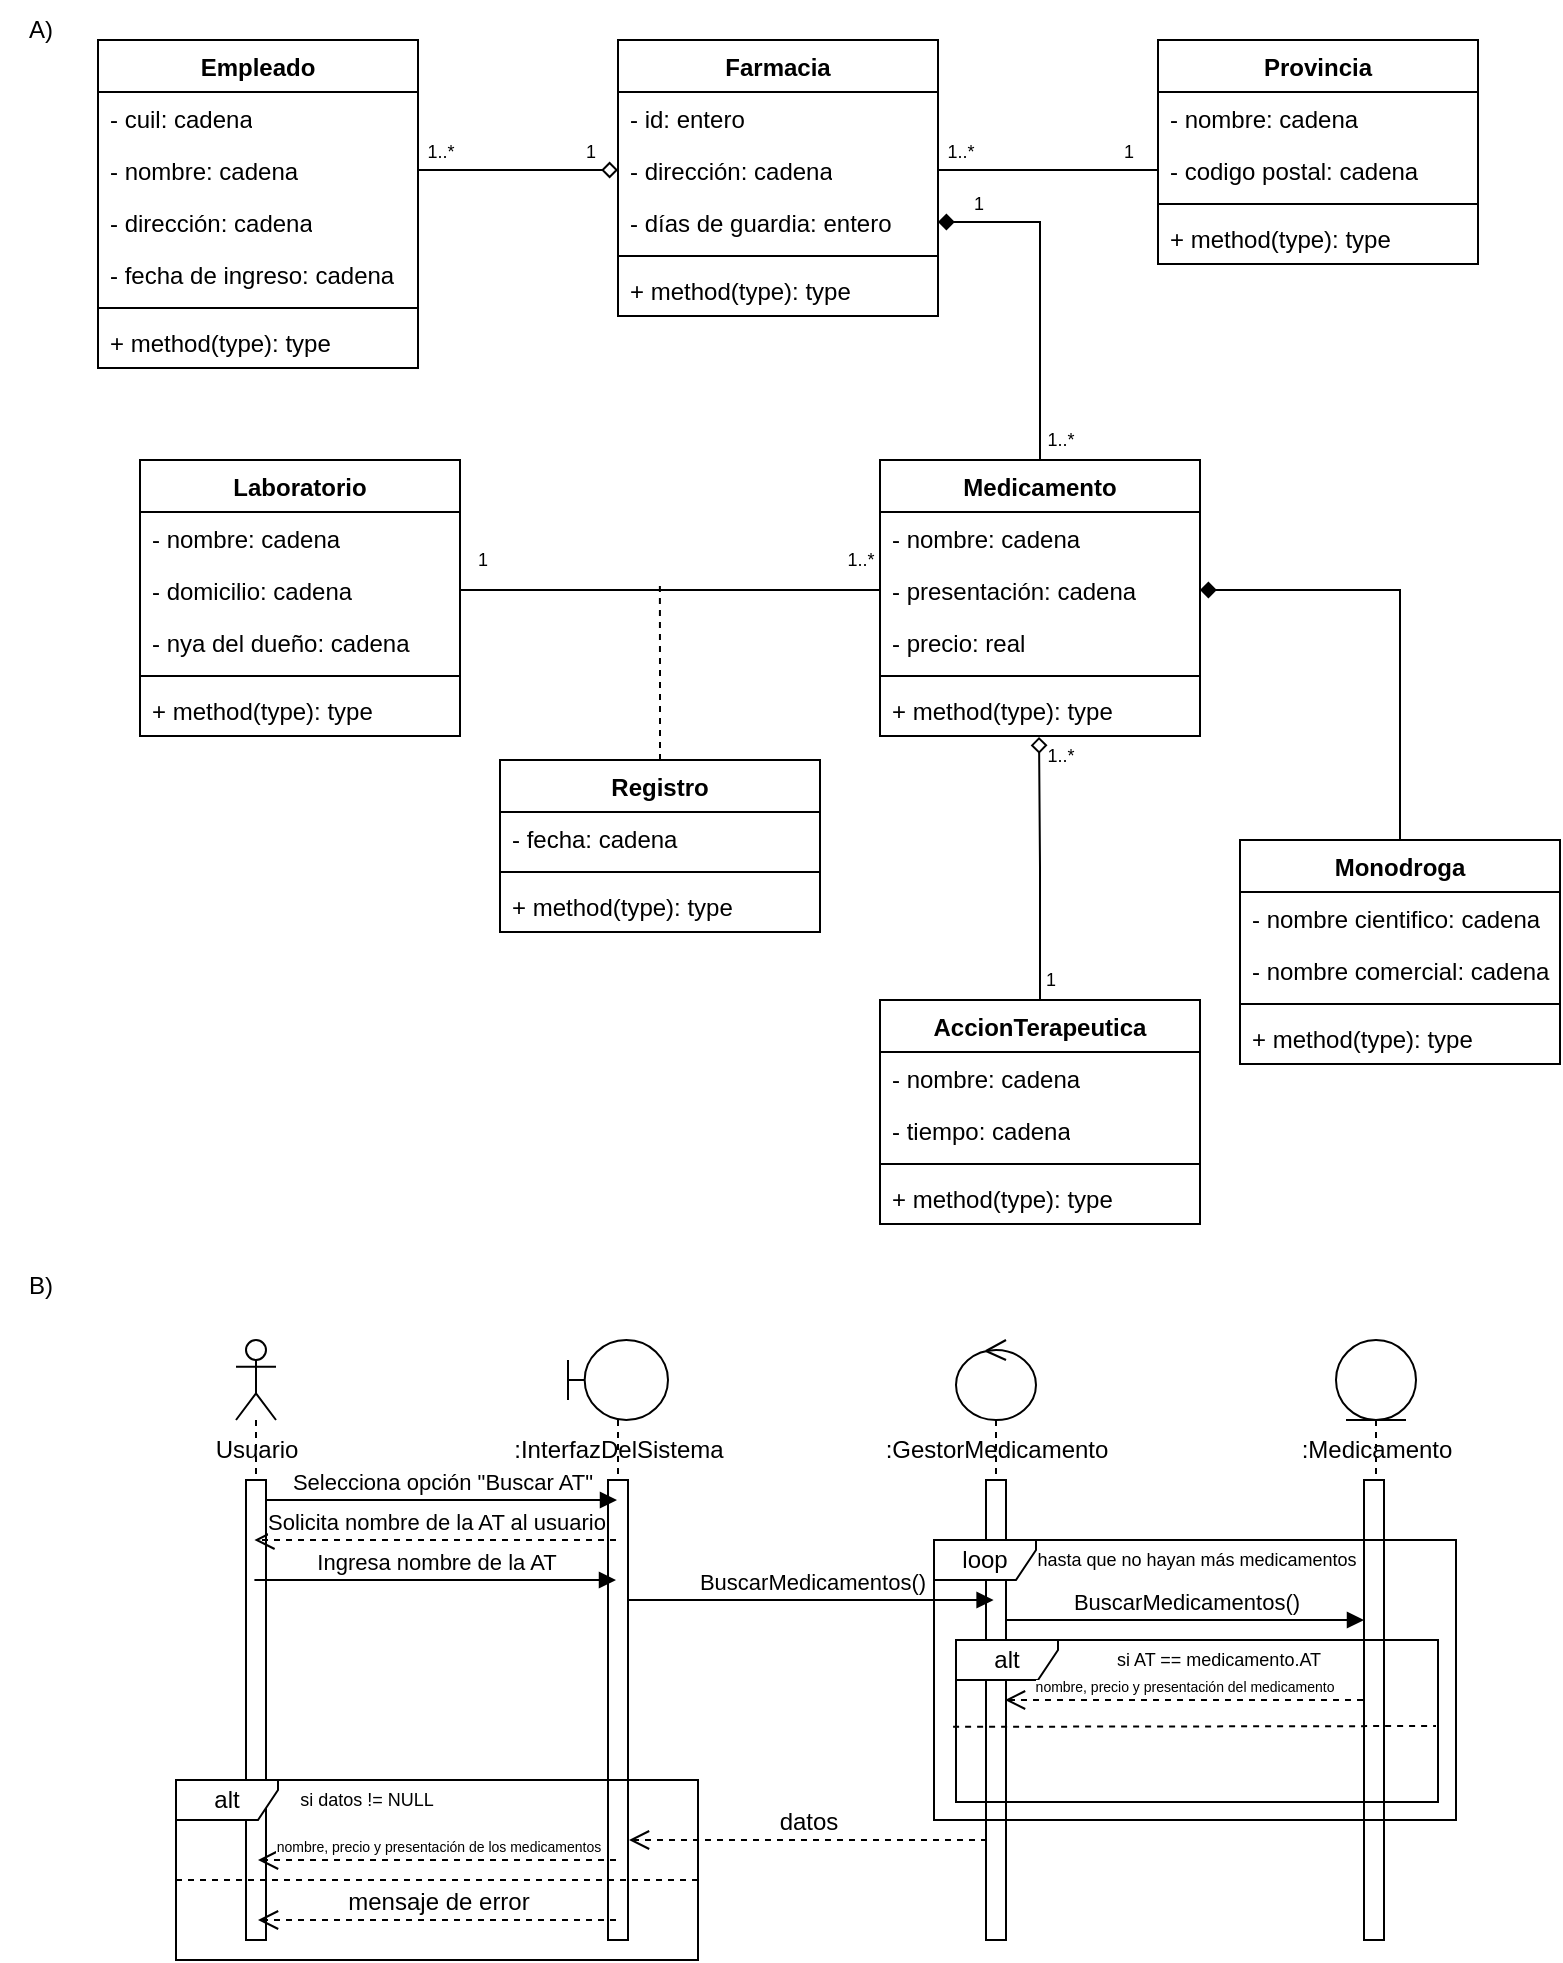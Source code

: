<mxfile version="24.1.0" type="device">
  <diagram name="Página-1" id="rehpybgI74Dkc2j7NGAb">
    <mxGraphModel dx="594" dy="645" grid="1" gridSize="10" guides="1" tooltips="1" connect="1" arrows="1" fold="1" page="1" pageScale="1" pageWidth="827" pageHeight="1169" math="0" shadow="0">
      <root>
        <mxCell id="0" />
        <mxCell id="1" parent="0" />
        <mxCell id="HGqqvJbhv1KcNYSH-CVA-1" value="Provincia" style="swimlane;fontStyle=1;align=center;verticalAlign=top;childLayout=stackLayout;horizontal=1;startSize=26;horizontalStack=0;resizeParent=1;resizeParentMax=0;resizeLast=0;collapsible=1;marginBottom=0;whiteSpace=wrap;html=1;" parent="1" vertex="1">
          <mxGeometry x="579" y="30" width="160" height="112" as="geometry" />
        </mxCell>
        <mxCell id="HGqqvJbhv1KcNYSH-CVA-2" value="- nombre: cadena" style="text;strokeColor=none;fillColor=none;align=left;verticalAlign=top;spacingLeft=4;spacingRight=4;overflow=hidden;rotatable=0;points=[[0,0.5],[1,0.5]];portConstraint=eastwest;whiteSpace=wrap;html=1;" parent="HGqqvJbhv1KcNYSH-CVA-1" vertex="1">
          <mxGeometry y="26" width="160" height="26" as="geometry" />
        </mxCell>
        <mxCell id="HGqqvJbhv1KcNYSH-CVA-5" value="- codigo postal: cadena" style="text;strokeColor=none;fillColor=none;align=left;verticalAlign=top;spacingLeft=4;spacingRight=4;overflow=hidden;rotatable=0;points=[[0,0.5],[1,0.5]];portConstraint=eastwest;whiteSpace=wrap;html=1;" parent="HGqqvJbhv1KcNYSH-CVA-1" vertex="1">
          <mxGeometry y="52" width="160" height="26" as="geometry" />
        </mxCell>
        <mxCell id="HGqqvJbhv1KcNYSH-CVA-3" value="" style="line;strokeWidth=1;fillColor=none;align=left;verticalAlign=middle;spacingTop=-1;spacingLeft=3;spacingRight=3;rotatable=0;labelPosition=right;points=[];portConstraint=eastwest;strokeColor=inherit;" parent="HGqqvJbhv1KcNYSH-CVA-1" vertex="1">
          <mxGeometry y="78" width="160" height="8" as="geometry" />
        </mxCell>
        <mxCell id="HGqqvJbhv1KcNYSH-CVA-4" value="+ method(type): type" style="text;strokeColor=none;fillColor=none;align=left;verticalAlign=top;spacingLeft=4;spacingRight=4;overflow=hidden;rotatable=0;points=[[0,0.5],[1,0.5]];portConstraint=eastwest;whiteSpace=wrap;html=1;" parent="HGqqvJbhv1KcNYSH-CVA-1" vertex="1">
          <mxGeometry y="86" width="160" height="26" as="geometry" />
        </mxCell>
        <mxCell id="HGqqvJbhv1KcNYSH-CVA-6" value="Farmacia" style="swimlane;fontStyle=1;align=center;verticalAlign=top;childLayout=stackLayout;horizontal=1;startSize=26;horizontalStack=0;resizeParent=1;resizeParentMax=0;resizeLast=0;collapsible=1;marginBottom=0;whiteSpace=wrap;html=1;" parent="1" vertex="1">
          <mxGeometry x="309" y="30" width="160" height="138" as="geometry">
            <mxRectangle y="68" width="90" height="30" as="alternateBounds" />
          </mxGeometry>
        </mxCell>
        <mxCell id="HGqqvJbhv1KcNYSH-CVA-7" value="- id: entero" style="text;strokeColor=none;fillColor=none;align=left;verticalAlign=top;spacingLeft=4;spacingRight=4;overflow=hidden;rotatable=0;points=[[0,0.5],[1,0.5]];portConstraint=eastwest;whiteSpace=wrap;html=1;" parent="HGqqvJbhv1KcNYSH-CVA-6" vertex="1">
          <mxGeometry y="26" width="160" height="26" as="geometry" />
        </mxCell>
        <mxCell id="HGqqvJbhv1KcNYSH-CVA-12" value="- dirección: cadena" style="text;strokeColor=none;fillColor=none;align=left;verticalAlign=top;spacingLeft=4;spacingRight=4;overflow=hidden;rotatable=0;points=[[0,0.5],[1,0.5]];portConstraint=eastwest;whiteSpace=wrap;html=1;" parent="HGqqvJbhv1KcNYSH-CVA-6" vertex="1">
          <mxGeometry y="52" width="160" height="26" as="geometry" />
        </mxCell>
        <mxCell id="HGqqvJbhv1KcNYSH-CVA-8" value="- días de guardia: entero" style="text;strokeColor=none;fillColor=none;align=left;verticalAlign=top;spacingLeft=4;spacingRight=4;overflow=hidden;rotatable=0;points=[[0,0.5],[1,0.5]];portConstraint=eastwest;whiteSpace=wrap;html=1;" parent="HGqqvJbhv1KcNYSH-CVA-6" vertex="1">
          <mxGeometry y="78" width="160" height="26" as="geometry" />
        </mxCell>
        <mxCell id="HGqqvJbhv1KcNYSH-CVA-9" value="" style="line;strokeWidth=1;fillColor=none;align=left;verticalAlign=middle;spacingTop=-1;spacingLeft=3;spacingRight=3;rotatable=0;labelPosition=right;points=[];portConstraint=eastwest;strokeColor=inherit;" parent="HGqqvJbhv1KcNYSH-CVA-6" vertex="1">
          <mxGeometry y="104" width="160" height="8" as="geometry" />
        </mxCell>
        <mxCell id="HGqqvJbhv1KcNYSH-CVA-10" value="+ method(type): type" style="text;strokeColor=none;fillColor=none;align=left;verticalAlign=top;spacingLeft=4;spacingRight=4;overflow=hidden;rotatable=0;points=[[0,0.5],[1,0.5]];portConstraint=eastwest;whiteSpace=wrap;html=1;" parent="HGqqvJbhv1KcNYSH-CVA-6" vertex="1">
          <mxGeometry y="112" width="160" height="26" as="geometry" />
        </mxCell>
        <mxCell id="HGqqvJbhv1KcNYSH-CVA-13" value="Empleado" style="swimlane;fontStyle=1;align=center;verticalAlign=top;childLayout=stackLayout;horizontal=1;startSize=26;horizontalStack=0;resizeParent=1;resizeParentMax=0;resizeLast=0;collapsible=1;marginBottom=0;whiteSpace=wrap;html=1;" parent="1" vertex="1">
          <mxGeometry x="49" y="30" width="160" height="164" as="geometry" />
        </mxCell>
        <mxCell id="HGqqvJbhv1KcNYSH-CVA-14" value="- cuil: cadena" style="text;strokeColor=none;fillColor=none;align=left;verticalAlign=top;spacingLeft=4;spacingRight=4;overflow=hidden;rotatable=0;points=[[0,0.5],[1,0.5]];portConstraint=eastwest;whiteSpace=wrap;html=1;" parent="HGqqvJbhv1KcNYSH-CVA-13" vertex="1">
          <mxGeometry y="26" width="160" height="26" as="geometry" />
        </mxCell>
        <mxCell id="HGqqvJbhv1KcNYSH-CVA-19" value="- nombre: cadena" style="text;strokeColor=none;fillColor=none;align=left;verticalAlign=top;spacingLeft=4;spacingRight=4;overflow=hidden;rotatable=0;points=[[0,0.5],[1,0.5]];portConstraint=eastwest;whiteSpace=wrap;html=1;" parent="HGqqvJbhv1KcNYSH-CVA-13" vertex="1">
          <mxGeometry y="52" width="160" height="26" as="geometry" />
        </mxCell>
        <mxCell id="HGqqvJbhv1KcNYSH-CVA-15" value="- dirección: cadena" style="text;strokeColor=none;fillColor=none;align=left;verticalAlign=top;spacingLeft=4;spacingRight=4;overflow=hidden;rotatable=0;points=[[0,0.5],[1,0.5]];portConstraint=eastwest;whiteSpace=wrap;html=1;" parent="HGqqvJbhv1KcNYSH-CVA-13" vertex="1">
          <mxGeometry y="78" width="160" height="26" as="geometry" />
        </mxCell>
        <mxCell id="HGqqvJbhv1KcNYSH-CVA-16" value="- fecha de ingreso: cadena" style="text;strokeColor=none;fillColor=none;align=left;verticalAlign=top;spacingLeft=4;spacingRight=4;overflow=hidden;rotatable=0;points=[[0,0.5],[1,0.5]];portConstraint=eastwest;whiteSpace=wrap;html=1;" parent="HGqqvJbhv1KcNYSH-CVA-13" vertex="1">
          <mxGeometry y="104" width="160" height="26" as="geometry" />
        </mxCell>
        <mxCell id="HGqqvJbhv1KcNYSH-CVA-17" value="" style="line;strokeWidth=1;fillColor=none;align=left;verticalAlign=middle;spacingTop=-1;spacingLeft=3;spacingRight=3;rotatable=0;labelPosition=right;points=[];portConstraint=eastwest;strokeColor=inherit;" parent="HGqqvJbhv1KcNYSH-CVA-13" vertex="1">
          <mxGeometry y="130" width="160" height="8" as="geometry" />
        </mxCell>
        <mxCell id="HGqqvJbhv1KcNYSH-CVA-18" value="+ method(type): type" style="text;strokeColor=none;fillColor=none;align=left;verticalAlign=top;spacingLeft=4;spacingRight=4;overflow=hidden;rotatable=0;points=[[0,0.5],[1,0.5]];portConstraint=eastwest;whiteSpace=wrap;html=1;" parent="HGqqvJbhv1KcNYSH-CVA-13" vertex="1">
          <mxGeometry y="138" width="160" height="26" as="geometry" />
        </mxCell>
        <mxCell id="HGqqvJbhv1KcNYSH-CVA-49" style="edgeStyle=orthogonalEdgeStyle;rounded=0;orthogonalLoop=1;jettySize=auto;html=1;exitX=0.5;exitY=0;exitDx=0;exitDy=0;entryX=1;entryY=0.5;entryDx=0;entryDy=0;endArrow=diamond;endFill=1;" parent="1" source="HGqqvJbhv1KcNYSH-CVA-20" target="HGqqvJbhv1KcNYSH-CVA-8" edge="1">
          <mxGeometry relative="1" as="geometry" />
        </mxCell>
        <mxCell id="HGqqvJbhv1KcNYSH-CVA-20" value="Medicamento" style="swimlane;fontStyle=1;align=center;verticalAlign=top;childLayout=stackLayout;horizontal=1;startSize=26;horizontalStack=0;resizeParent=1;resizeParentMax=0;resizeLast=0;collapsible=1;marginBottom=0;whiteSpace=wrap;html=1;" parent="1" vertex="1">
          <mxGeometry x="440" y="240" width="160" height="138" as="geometry">
            <mxRectangle x="330" y="370" width="110" height="30" as="alternateBounds" />
          </mxGeometry>
        </mxCell>
        <mxCell id="HGqqvJbhv1KcNYSH-CVA-21" value="- nombre: cadena" style="text;strokeColor=none;fillColor=none;align=left;verticalAlign=top;spacingLeft=4;spacingRight=4;overflow=hidden;rotatable=0;points=[[0,0.5],[1,0.5]];portConstraint=eastwest;whiteSpace=wrap;html=1;" parent="HGqqvJbhv1KcNYSH-CVA-20" vertex="1">
          <mxGeometry y="26" width="160" height="26" as="geometry" />
        </mxCell>
        <mxCell id="HGqqvJbhv1KcNYSH-CVA-22" value="- presentación: cadena" style="text;strokeColor=none;fillColor=none;align=left;verticalAlign=top;spacingLeft=4;spacingRight=4;overflow=hidden;rotatable=0;points=[[0,0.5],[1,0.5]];portConstraint=eastwest;whiteSpace=wrap;html=1;" parent="HGqqvJbhv1KcNYSH-CVA-20" vertex="1">
          <mxGeometry y="52" width="160" height="26" as="geometry" />
        </mxCell>
        <mxCell id="HGqqvJbhv1KcNYSH-CVA-23" value="- precio: real" style="text;strokeColor=none;fillColor=none;align=left;verticalAlign=top;spacingLeft=4;spacingRight=4;overflow=hidden;rotatable=0;points=[[0,0.5],[1,0.5]];portConstraint=eastwest;whiteSpace=wrap;html=1;" parent="HGqqvJbhv1KcNYSH-CVA-20" vertex="1">
          <mxGeometry y="78" width="160" height="26" as="geometry" />
        </mxCell>
        <mxCell id="HGqqvJbhv1KcNYSH-CVA-24" value="" style="line;strokeWidth=1;fillColor=none;align=left;verticalAlign=middle;spacingTop=-1;spacingLeft=3;spacingRight=3;rotatable=0;labelPosition=right;points=[];portConstraint=eastwest;strokeColor=inherit;" parent="HGqqvJbhv1KcNYSH-CVA-20" vertex="1">
          <mxGeometry y="104" width="160" height="8" as="geometry" />
        </mxCell>
        <mxCell id="HGqqvJbhv1KcNYSH-CVA-25" value="+ method(type): type" style="text;strokeColor=none;fillColor=none;align=left;verticalAlign=top;spacingLeft=4;spacingRight=4;overflow=hidden;rotatable=0;points=[[0,0.5],[1,0.5]];portConstraint=eastwest;whiteSpace=wrap;html=1;" parent="HGqqvJbhv1KcNYSH-CVA-20" vertex="1">
          <mxGeometry y="112" width="160" height="26" as="geometry" />
        </mxCell>
        <mxCell id="HGqqvJbhv1KcNYSH-CVA-50" style="edgeStyle=orthogonalEdgeStyle;rounded=0;orthogonalLoop=1;jettySize=auto;html=1;exitX=0.5;exitY=0;exitDx=0;exitDy=0;entryX=1;entryY=0.5;entryDx=0;entryDy=0;endArrow=diamond;endFill=1;" parent="1" source="HGqqvJbhv1KcNYSH-CVA-26" target="HGqqvJbhv1KcNYSH-CVA-22" edge="1">
          <mxGeometry relative="1" as="geometry" />
        </mxCell>
        <mxCell id="HGqqvJbhv1KcNYSH-CVA-26" value="Monodroga" style="swimlane;fontStyle=1;align=center;verticalAlign=top;childLayout=stackLayout;horizontal=1;startSize=26;horizontalStack=0;resizeParent=1;resizeParentMax=0;resizeLast=0;collapsible=1;marginBottom=0;whiteSpace=wrap;html=1;" parent="1" vertex="1">
          <mxGeometry x="620" y="430" width="160" height="112" as="geometry">
            <mxRectangle x="510" y="570" width="100" height="30" as="alternateBounds" />
          </mxGeometry>
        </mxCell>
        <mxCell id="HGqqvJbhv1KcNYSH-CVA-27" value="- nombre cientifico: cadena" style="text;strokeColor=none;fillColor=none;align=left;verticalAlign=top;spacingLeft=4;spacingRight=4;overflow=hidden;rotatable=0;points=[[0,0.5],[1,0.5]];portConstraint=eastwest;whiteSpace=wrap;html=1;" parent="HGqqvJbhv1KcNYSH-CVA-26" vertex="1">
          <mxGeometry y="26" width="160" height="26" as="geometry" />
        </mxCell>
        <mxCell id="HGqqvJbhv1KcNYSH-CVA-28" value="- nombre comercial: cadena" style="text;strokeColor=none;fillColor=none;align=left;verticalAlign=top;spacingLeft=4;spacingRight=4;overflow=hidden;rotatable=0;points=[[0,0.5],[1,0.5]];portConstraint=eastwest;whiteSpace=wrap;html=1;" parent="HGqqvJbhv1KcNYSH-CVA-26" vertex="1">
          <mxGeometry y="52" width="160" height="26" as="geometry" />
        </mxCell>
        <mxCell id="HGqqvJbhv1KcNYSH-CVA-29" value="" style="line;strokeWidth=1;fillColor=none;align=left;verticalAlign=middle;spacingTop=-1;spacingLeft=3;spacingRight=3;rotatable=0;labelPosition=right;points=[];portConstraint=eastwest;strokeColor=inherit;" parent="HGqqvJbhv1KcNYSH-CVA-26" vertex="1">
          <mxGeometry y="78" width="160" height="8" as="geometry" />
        </mxCell>
        <mxCell id="HGqqvJbhv1KcNYSH-CVA-30" value="+ method(type): type" style="text;strokeColor=none;fillColor=none;align=left;verticalAlign=top;spacingLeft=4;spacingRight=4;overflow=hidden;rotatable=0;points=[[0,0.5],[1,0.5]];portConstraint=eastwest;whiteSpace=wrap;html=1;" parent="HGqqvJbhv1KcNYSH-CVA-26" vertex="1">
          <mxGeometry y="86" width="160" height="26" as="geometry" />
        </mxCell>
        <mxCell id="HGqqvJbhv1KcNYSH-CVA-31" value="Laboratorio" style="swimlane;fontStyle=1;align=center;verticalAlign=top;childLayout=stackLayout;horizontal=1;startSize=26;horizontalStack=0;resizeParent=1;resizeParentMax=0;resizeLast=0;collapsible=1;marginBottom=0;whiteSpace=wrap;html=1;" parent="1" vertex="1">
          <mxGeometry x="70" y="240" width="160" height="138" as="geometry">
            <mxRectangle x="120" y="330" width="100" height="30" as="alternateBounds" />
          </mxGeometry>
        </mxCell>
        <mxCell id="HGqqvJbhv1KcNYSH-CVA-32" value="- nombre: cadena" style="text;strokeColor=none;fillColor=none;align=left;verticalAlign=top;spacingLeft=4;spacingRight=4;overflow=hidden;rotatable=0;points=[[0,0.5],[1,0.5]];portConstraint=eastwest;whiteSpace=wrap;html=1;" parent="HGqqvJbhv1KcNYSH-CVA-31" vertex="1">
          <mxGeometry y="26" width="160" height="26" as="geometry" />
        </mxCell>
        <mxCell id="HGqqvJbhv1KcNYSH-CVA-33" value="- domicilio: cadena" style="text;strokeColor=none;fillColor=none;align=left;verticalAlign=top;spacingLeft=4;spacingRight=4;overflow=hidden;rotatable=0;points=[[0,0.5],[1,0.5]];portConstraint=eastwest;whiteSpace=wrap;html=1;" parent="HGqqvJbhv1KcNYSH-CVA-31" vertex="1">
          <mxGeometry y="52" width="160" height="26" as="geometry" />
        </mxCell>
        <mxCell id="HGqqvJbhv1KcNYSH-CVA-34" value="- nya del dueño: cadena" style="text;strokeColor=none;fillColor=none;align=left;verticalAlign=top;spacingLeft=4;spacingRight=4;overflow=hidden;rotatable=0;points=[[0,0.5],[1,0.5]];portConstraint=eastwest;whiteSpace=wrap;html=1;" parent="HGqqvJbhv1KcNYSH-CVA-31" vertex="1">
          <mxGeometry y="78" width="160" height="26" as="geometry" />
        </mxCell>
        <mxCell id="HGqqvJbhv1KcNYSH-CVA-35" value="" style="line;strokeWidth=1;fillColor=none;align=left;verticalAlign=middle;spacingTop=-1;spacingLeft=3;spacingRight=3;rotatable=0;labelPosition=right;points=[];portConstraint=eastwest;strokeColor=inherit;" parent="HGqqvJbhv1KcNYSH-CVA-31" vertex="1">
          <mxGeometry y="104" width="160" height="8" as="geometry" />
        </mxCell>
        <mxCell id="HGqqvJbhv1KcNYSH-CVA-36" value="+ method(type): type" style="text;strokeColor=none;fillColor=none;align=left;verticalAlign=top;spacingLeft=4;spacingRight=4;overflow=hidden;rotatable=0;points=[[0,0.5],[1,0.5]];portConstraint=eastwest;whiteSpace=wrap;html=1;" parent="HGqqvJbhv1KcNYSH-CVA-31" vertex="1">
          <mxGeometry y="112" width="160" height="26" as="geometry" />
        </mxCell>
        <mxCell id="HGqqvJbhv1KcNYSH-CVA-37" value="AccionTerapeutica" style="swimlane;fontStyle=1;align=center;verticalAlign=top;childLayout=stackLayout;horizontal=1;startSize=26;horizontalStack=0;resizeParent=1;resizeParentMax=0;resizeLast=0;collapsible=1;marginBottom=0;whiteSpace=wrap;html=1;" parent="1" vertex="1">
          <mxGeometry x="440" y="510" width="160" height="112" as="geometry">
            <mxRectangle x="130" y="540" width="140" height="30" as="alternateBounds" />
          </mxGeometry>
        </mxCell>
        <mxCell id="HGqqvJbhv1KcNYSH-CVA-38" value="- nombre: cadena" style="text;strokeColor=none;fillColor=none;align=left;verticalAlign=top;spacingLeft=4;spacingRight=4;overflow=hidden;rotatable=0;points=[[0,0.5],[1,0.5]];portConstraint=eastwest;whiteSpace=wrap;html=1;" parent="HGqqvJbhv1KcNYSH-CVA-37" vertex="1">
          <mxGeometry y="26" width="160" height="26" as="geometry" />
        </mxCell>
        <mxCell id="HGqqvJbhv1KcNYSH-CVA-39" value="- tiempo: cadena" style="text;strokeColor=none;fillColor=none;align=left;verticalAlign=top;spacingLeft=4;spacingRight=4;overflow=hidden;rotatable=0;points=[[0,0.5],[1,0.5]];portConstraint=eastwest;whiteSpace=wrap;html=1;" parent="HGqqvJbhv1KcNYSH-CVA-37" vertex="1">
          <mxGeometry y="52" width="160" height="26" as="geometry" />
        </mxCell>
        <mxCell id="HGqqvJbhv1KcNYSH-CVA-40" value="" style="line;strokeWidth=1;fillColor=none;align=left;verticalAlign=middle;spacingTop=-1;spacingLeft=3;spacingRight=3;rotatable=0;labelPosition=right;points=[];portConstraint=eastwest;strokeColor=inherit;" parent="HGqqvJbhv1KcNYSH-CVA-37" vertex="1">
          <mxGeometry y="78" width="160" height="8" as="geometry" />
        </mxCell>
        <mxCell id="HGqqvJbhv1KcNYSH-CVA-41" value="+ method(type): type" style="text;strokeColor=none;fillColor=none;align=left;verticalAlign=top;spacingLeft=4;spacingRight=4;overflow=hidden;rotatable=0;points=[[0,0.5],[1,0.5]];portConstraint=eastwest;whiteSpace=wrap;html=1;" parent="HGqqvJbhv1KcNYSH-CVA-37" vertex="1">
          <mxGeometry y="86" width="160" height="26" as="geometry" />
        </mxCell>
        <mxCell id="HGqqvJbhv1KcNYSH-CVA-42" value="Registro" style="swimlane;fontStyle=1;align=center;verticalAlign=top;childLayout=stackLayout;horizontal=1;startSize=26;horizontalStack=0;resizeParent=1;resizeParentMax=0;resizeLast=0;collapsible=1;marginBottom=0;whiteSpace=wrap;html=1;" parent="1" vertex="1">
          <mxGeometry x="250" y="390" width="160" height="86" as="geometry">
            <mxRectangle x="480" y="740" width="90" height="30" as="alternateBounds" />
          </mxGeometry>
        </mxCell>
        <mxCell id="HGqqvJbhv1KcNYSH-CVA-43" value="- fecha: cadena" style="text;strokeColor=none;fillColor=none;align=left;verticalAlign=top;spacingLeft=4;spacingRight=4;overflow=hidden;rotatable=0;points=[[0,0.5],[1,0.5]];portConstraint=eastwest;whiteSpace=wrap;html=1;" parent="HGqqvJbhv1KcNYSH-CVA-42" vertex="1">
          <mxGeometry y="26" width="160" height="26" as="geometry" />
        </mxCell>
        <mxCell id="HGqqvJbhv1KcNYSH-CVA-45" value="" style="line;strokeWidth=1;fillColor=none;align=left;verticalAlign=middle;spacingTop=-1;spacingLeft=3;spacingRight=3;rotatable=0;labelPosition=right;points=[];portConstraint=eastwest;strokeColor=inherit;" parent="HGqqvJbhv1KcNYSH-CVA-42" vertex="1">
          <mxGeometry y="52" width="160" height="8" as="geometry" />
        </mxCell>
        <mxCell id="HGqqvJbhv1KcNYSH-CVA-46" value="+ method(type): type" style="text;strokeColor=none;fillColor=none;align=left;verticalAlign=top;spacingLeft=4;spacingRight=4;overflow=hidden;rotatable=0;points=[[0,0.5],[1,0.5]];portConstraint=eastwest;whiteSpace=wrap;html=1;" parent="HGqqvJbhv1KcNYSH-CVA-42" vertex="1">
          <mxGeometry y="60" width="160" height="26" as="geometry" />
        </mxCell>
        <mxCell id="HGqqvJbhv1KcNYSH-CVA-47" style="edgeStyle=orthogonalEdgeStyle;rounded=0;orthogonalLoop=1;jettySize=auto;html=1;exitX=1;exitY=0.5;exitDx=0;exitDy=0;entryX=0;entryY=0.5;entryDx=0;entryDy=0;endArrow=none;endFill=0;" parent="1" source="HGqqvJbhv1KcNYSH-CVA-12" target="HGqqvJbhv1KcNYSH-CVA-5" edge="1">
          <mxGeometry relative="1" as="geometry" />
        </mxCell>
        <mxCell id="HGqqvJbhv1KcNYSH-CVA-48" style="edgeStyle=orthogonalEdgeStyle;rounded=0;orthogonalLoop=1;jettySize=auto;html=1;exitX=1;exitY=0.5;exitDx=0;exitDy=0;entryX=0;entryY=0.5;entryDx=0;entryDy=0;endArrow=diamond;endFill=0;" parent="1" source="HGqqvJbhv1KcNYSH-CVA-19" target="HGqqvJbhv1KcNYSH-CVA-12" edge="1">
          <mxGeometry relative="1" as="geometry" />
        </mxCell>
        <mxCell id="HGqqvJbhv1KcNYSH-CVA-52" style="edgeStyle=orthogonalEdgeStyle;rounded=0;orthogonalLoop=1;jettySize=auto;html=1;exitX=0.5;exitY=0;exitDx=0;exitDy=0;entryX=0.497;entryY=1.018;entryDx=0;entryDy=0;endArrow=diamond;endFill=0;entryPerimeter=0;" parent="1" source="HGqqvJbhv1KcNYSH-CVA-37" target="HGqqvJbhv1KcNYSH-CVA-25" edge="1">
          <mxGeometry relative="1" as="geometry" />
        </mxCell>
        <mxCell id="HGqqvJbhv1KcNYSH-CVA-55" value="" style="group" parent="1" vertex="1" connectable="0">
          <mxGeometry x="329.941" y="300" width="10.059" height="5" as="geometry" />
        </mxCell>
        <mxCell id="HGqqvJbhv1KcNYSH-CVA-53" style="edgeStyle=orthogonalEdgeStyle;rounded=0;orthogonalLoop=1;jettySize=auto;html=1;exitX=0.5;exitY=0;exitDx=0;exitDy=0;dashed=1;endArrow=none;endFill=0;" parent="HGqqvJbhv1KcNYSH-CVA-55" source="HGqqvJbhv1KcNYSH-CVA-42" edge="1">
          <mxGeometry relative="1" as="geometry">
            <mxPoint as="targetPoint" />
          </mxGeometry>
        </mxCell>
        <mxCell id="HGqqvJbhv1KcNYSH-CVA-51" style="edgeStyle=orthogonalEdgeStyle;rounded=0;orthogonalLoop=1;jettySize=auto;html=1;exitX=1;exitY=0.5;exitDx=0;exitDy=0;entryX=0;entryY=0.5;entryDx=0;entryDy=0;endArrow=none;endFill=0;" parent="HGqqvJbhv1KcNYSH-CVA-55" source="HGqqvJbhv1KcNYSH-CVA-33" target="HGqqvJbhv1KcNYSH-CVA-22" edge="1">
          <mxGeometry relative="1" as="geometry">
            <Array as="points">
              <mxPoint x="10.059" y="5" />
              <mxPoint x="10.059" y="5" />
            </Array>
          </mxGeometry>
        </mxCell>
        <mxCell id="HGqqvJbhv1KcNYSH-CVA-56" value="1..*" style="text;html=1;align=center;verticalAlign=middle;resizable=0;points=[];autosize=1;strokeColor=none;fillColor=none;fontSize=9;" parent="1" vertex="1">
          <mxGeometry x="460" y="76" width="40" height="20" as="geometry" />
        </mxCell>
        <mxCell id="HGqqvJbhv1KcNYSH-CVA-57" value="1" style="text;html=1;align=center;verticalAlign=middle;resizable=0;points=[];autosize=1;strokeColor=none;fillColor=none;fontSize=9;" parent="1" vertex="1">
          <mxGeometry x="549" y="76" width="30" height="20" as="geometry" />
        </mxCell>
        <mxCell id="HGqqvJbhv1KcNYSH-CVA-58" value="1" style="text;html=1;align=center;verticalAlign=middle;resizable=0;points=[];autosize=1;strokeColor=none;fillColor=none;fontSize=9;" parent="1" vertex="1">
          <mxGeometry x="280" y="76" width="30" height="20" as="geometry" />
        </mxCell>
        <mxCell id="HGqqvJbhv1KcNYSH-CVA-59" value="1..*" style="text;html=1;align=center;verticalAlign=middle;resizable=0;points=[];autosize=1;strokeColor=none;fillColor=none;fontSize=9;" parent="1" vertex="1">
          <mxGeometry x="200" y="76" width="40" height="20" as="geometry" />
        </mxCell>
        <mxCell id="HGqqvJbhv1KcNYSH-CVA-60" value="1" style="text;html=1;align=center;verticalAlign=middle;resizable=0;points=[];autosize=1;strokeColor=none;fillColor=none;fontSize=9;" parent="1" vertex="1">
          <mxGeometry x="474" y="102" width="30" height="20" as="geometry" />
        </mxCell>
        <mxCell id="HGqqvJbhv1KcNYSH-CVA-61" value="1..*" style="text;html=1;align=center;verticalAlign=middle;resizable=0;points=[];autosize=1;strokeColor=none;fillColor=none;fontSize=9;" parent="1" vertex="1">
          <mxGeometry x="510" y="220" width="40" height="20" as="geometry" />
        </mxCell>
        <mxCell id="HGqqvJbhv1KcNYSH-CVA-62" value="1" style="text;html=1;align=center;verticalAlign=middle;resizable=0;points=[];autosize=1;strokeColor=none;fillColor=none;fontSize=9;" parent="1" vertex="1">
          <mxGeometry x="226" y="280" width="30" height="20" as="geometry" />
        </mxCell>
        <mxCell id="HGqqvJbhv1KcNYSH-CVA-63" value="1..*" style="text;html=1;align=center;verticalAlign=middle;resizable=0;points=[];autosize=1;strokeColor=none;fillColor=none;fontSize=9;" parent="1" vertex="1">
          <mxGeometry x="410" y="280" width="40" height="20" as="geometry" />
        </mxCell>
        <mxCell id="fzEFNGZUkJIt1_JFgNu3-1" value="1..*" style="text;html=1;align=center;verticalAlign=middle;resizable=0;points=[];autosize=1;strokeColor=none;fillColor=none;fontSize=9;" vertex="1" parent="1">
          <mxGeometry x="510" y="378" width="40" height="20" as="geometry" />
        </mxCell>
        <mxCell id="fzEFNGZUkJIt1_JFgNu3-2" value="1" style="text;html=1;align=center;verticalAlign=middle;resizable=0;points=[];autosize=1;strokeColor=none;fillColor=none;fontSize=9;" vertex="1" parent="1">
          <mxGeometry x="510" y="490" width="30" height="20" as="geometry" />
        </mxCell>
        <mxCell id="fzEFNGZUkJIt1_JFgNu3-3" value="A)" style="text;html=1;align=center;verticalAlign=middle;resizable=0;points=[];autosize=1;strokeColor=none;fillColor=none;" vertex="1" parent="1">
          <mxGeometry y="10" width="40" height="30" as="geometry" />
        </mxCell>
        <mxCell id="fzEFNGZUkJIt1_JFgNu3-4" value="B)" style="text;html=1;align=center;verticalAlign=middle;resizable=0;points=[];autosize=1;strokeColor=none;fillColor=none;" vertex="1" parent="1">
          <mxGeometry y="638" width="40" height="30" as="geometry" />
        </mxCell>
        <mxCell id="fzEFNGZUkJIt1_JFgNu3-5" value="" style="shape=umlLifeline;perimeter=lifelinePerimeter;whiteSpace=wrap;html=1;container=1;dropTarget=0;collapsible=0;recursiveResize=0;outlineConnect=0;portConstraint=eastwest;newEdgeStyle={&quot;curved&quot;:0,&quot;rounded&quot;:0};participant=umlActor;" vertex="1" parent="1">
          <mxGeometry x="118" y="680" width="20" height="300" as="geometry" />
        </mxCell>
        <mxCell id="fzEFNGZUkJIt1_JFgNu3-13" value="" style="html=1;points=[[0,0,0,0,5],[0,1,0,0,-5],[1,0,0,0,5],[1,1,0,0,-5]];perimeter=orthogonalPerimeter;outlineConnect=0;targetShapes=umlLifeline;portConstraint=eastwest;newEdgeStyle={&quot;curved&quot;:0,&quot;rounded&quot;:0};" vertex="1" parent="fzEFNGZUkJIt1_JFgNu3-5">
          <mxGeometry x="5" y="70" width="10" height="230" as="geometry" />
        </mxCell>
        <mxCell id="fzEFNGZUkJIt1_JFgNu3-6" value="" style="shape=umlLifeline;perimeter=lifelinePerimeter;whiteSpace=wrap;html=1;container=1;dropTarget=0;collapsible=0;recursiveResize=0;outlineConnect=0;portConstraint=eastwest;newEdgeStyle={&quot;curved&quot;:0,&quot;rounded&quot;:0};participant=umlBoundary;" vertex="1" parent="1">
          <mxGeometry x="284" y="680" width="50" height="300" as="geometry" />
        </mxCell>
        <mxCell id="fzEFNGZUkJIt1_JFgNu3-14" value="" style="html=1;points=[[0,0,0,0,5],[0,1,0,0,-5],[1,0,0,0,5],[1,1,0,0,-5]];perimeter=orthogonalPerimeter;outlineConnect=0;targetShapes=umlLifeline;portConstraint=eastwest;newEdgeStyle={&quot;curved&quot;:0,&quot;rounded&quot;:0};" vertex="1" parent="fzEFNGZUkJIt1_JFgNu3-6">
          <mxGeometry x="20" y="70" width="10" height="230" as="geometry" />
        </mxCell>
        <mxCell id="fzEFNGZUkJIt1_JFgNu3-7" value="" style="shape=umlLifeline;perimeter=lifelinePerimeter;whiteSpace=wrap;html=1;container=1;dropTarget=0;collapsible=0;recursiveResize=0;outlineConnect=0;portConstraint=eastwest;newEdgeStyle={&quot;curved&quot;:0,&quot;rounded&quot;:0};participant=umlControl;" vertex="1" parent="1">
          <mxGeometry x="478" y="680" width="40" height="300" as="geometry" />
        </mxCell>
        <mxCell id="fzEFNGZUkJIt1_JFgNu3-15" value="" style="html=1;points=[[0,0,0,0,5],[0,1,0,0,-5],[1,0,0,0,5],[1,1,0,0,-5]];perimeter=orthogonalPerimeter;outlineConnect=0;targetShapes=umlLifeline;portConstraint=eastwest;newEdgeStyle={&quot;curved&quot;:0,&quot;rounded&quot;:0};" vertex="1" parent="fzEFNGZUkJIt1_JFgNu3-7">
          <mxGeometry x="15" y="70" width="10" height="230" as="geometry" />
        </mxCell>
        <mxCell id="fzEFNGZUkJIt1_JFgNu3-8" value="" style="shape=umlLifeline;perimeter=lifelinePerimeter;whiteSpace=wrap;html=1;container=1;dropTarget=0;collapsible=0;recursiveResize=0;outlineConnect=0;portConstraint=eastwest;newEdgeStyle={&quot;curved&quot;:0,&quot;rounded&quot;:0};participant=umlEntity;" vertex="1" parent="1">
          <mxGeometry x="668" y="680" width="40" height="300" as="geometry" />
        </mxCell>
        <mxCell id="fzEFNGZUkJIt1_JFgNu3-16" value="" style="html=1;points=[[0,0,0,0,5],[0,1,0,0,-5],[1,0,0,0,5],[1,1,0,0,-5]];perimeter=orthogonalPerimeter;outlineConnect=0;targetShapes=umlLifeline;portConstraint=eastwest;newEdgeStyle={&quot;curved&quot;:0,&quot;rounded&quot;:0};" vertex="1" parent="fzEFNGZUkJIt1_JFgNu3-8">
          <mxGeometry x="14" y="70" width="10" height="230" as="geometry" />
        </mxCell>
        <mxCell id="fzEFNGZUkJIt1_JFgNu3-9" value="Usuario" style="text;html=1;align=center;verticalAlign=middle;resizable=0;points=[];autosize=1;strokeColor=none;fillColor=none;" vertex="1" parent="1">
          <mxGeometry x="98" y="720" width="60" height="30" as="geometry" />
        </mxCell>
        <mxCell id="fzEFNGZUkJIt1_JFgNu3-10" value=":InterfazDelSistema" style="text;html=1;align=center;verticalAlign=middle;resizable=0;points=[];autosize=1;strokeColor=none;fillColor=none;" vertex="1" parent="1">
          <mxGeometry x="244" y="720" width="130" height="30" as="geometry" />
        </mxCell>
        <mxCell id="fzEFNGZUkJIt1_JFgNu3-11" value=":GestorMedicamento" style="text;html=1;align=center;verticalAlign=middle;resizable=0;points=[];autosize=1;strokeColor=none;fillColor=none;" vertex="1" parent="1">
          <mxGeometry x="433" y="720" width="130" height="30" as="geometry" />
        </mxCell>
        <mxCell id="fzEFNGZUkJIt1_JFgNu3-12" value=":Medicamento" style="text;html=1;align=center;verticalAlign=middle;resizable=0;points=[];autosize=1;strokeColor=none;fillColor=none;" vertex="1" parent="1">
          <mxGeometry x="638" y="720" width="100" height="30" as="geometry" />
        </mxCell>
        <mxCell id="fzEFNGZUkJIt1_JFgNu3-17" value="Selecciona opción &quot;Buscar AT&quot;" style="html=1;verticalAlign=bottom;endArrow=block;curved=0;rounded=0;" edge="1" parent="1" source="fzEFNGZUkJIt1_JFgNu3-13" target="fzEFNGZUkJIt1_JFgNu3-6">
          <mxGeometry width="80" relative="1" as="geometry">
            <mxPoint x="138" y="780" as="sourcePoint" />
            <mxPoint x="218" y="780" as="targetPoint" />
            <Array as="points">
              <mxPoint x="238" y="760" />
            </Array>
          </mxGeometry>
        </mxCell>
        <mxCell id="fzEFNGZUkJIt1_JFgNu3-18" value="Solicita nombre de la AT al usuario" style="html=1;verticalAlign=bottom;endArrow=open;dashed=1;endSize=8;curved=0;rounded=0;" edge="1" parent="1">
          <mxGeometry relative="1" as="geometry">
            <mxPoint x="308" y="780" as="sourcePoint" />
            <mxPoint x="127.2" y="780" as="targetPoint" />
          </mxGeometry>
        </mxCell>
        <mxCell id="fzEFNGZUkJIt1_JFgNu3-19" value="Ingresa nombre de la AT" style="html=1;verticalAlign=bottom;endArrow=block;curved=0;rounded=0;" edge="1" parent="1">
          <mxGeometry width="80" relative="1" as="geometry">
            <mxPoint x="127.2" y="800" as="sourcePoint" />
            <mxPoint x="308" y="800" as="targetPoint" />
          </mxGeometry>
        </mxCell>
        <mxCell id="fzEFNGZUkJIt1_JFgNu3-20" value="BuscarMedicamentos()" style="html=1;verticalAlign=bottom;endArrow=block;curved=0;rounded=0;" edge="1" parent="1" source="fzEFNGZUkJIt1_JFgNu3-14">
          <mxGeometry width="80" relative="1" as="geometry">
            <mxPoint x="308.0" y="810" as="sourcePoint" />
            <mxPoint x="496.8" y="810" as="targetPoint" />
          </mxGeometry>
        </mxCell>
        <mxCell id="fzEFNGZUkJIt1_JFgNu3-21" value="loop" style="shape=umlFrame;whiteSpace=wrap;html=1;pointerEvents=0;width=51;height=20;" vertex="1" parent="1">
          <mxGeometry x="467" y="780" width="261" height="140" as="geometry" />
        </mxCell>
        <mxCell id="fzEFNGZUkJIt1_JFgNu3-23" value="hasta que no hayan más medicamentos" style="text;html=1;align=center;verticalAlign=middle;resizable=0;points=[];autosize=1;strokeColor=none;fillColor=none;fontSize=9;" vertex="1" parent="1">
          <mxGeometry x="508" y="780" width="180" height="20" as="geometry" />
        </mxCell>
        <mxCell id="fzEFNGZUkJIt1_JFgNu3-24" value="BuscarMedicamentos()" style="html=1;verticalAlign=bottom;endArrow=block;curved=0;rounded=0;" edge="1" parent="1" source="fzEFNGZUkJIt1_JFgNu3-15" target="fzEFNGZUkJIt1_JFgNu3-16">
          <mxGeometry width="80" relative="1" as="geometry">
            <mxPoint x="499.2" y="820" as="sourcePoint" />
            <mxPoint x="688" y="820" as="targetPoint" />
            <Array as="points">
              <mxPoint x="668" y="820" />
            </Array>
          </mxGeometry>
        </mxCell>
        <mxCell id="fzEFNGZUkJIt1_JFgNu3-25" value="alt" style="shape=umlFrame;whiteSpace=wrap;html=1;pointerEvents=0;width=51;height=20;" vertex="1" parent="1">
          <mxGeometry x="478" y="830" width="241" height="81" as="geometry" />
        </mxCell>
        <mxCell id="fzEFNGZUkJIt1_JFgNu3-26" value="si AT == medicamento.AT" style="text;html=1;align=center;verticalAlign=middle;resizable=0;points=[];autosize=1;strokeColor=none;fillColor=none;fontSize=9;" vertex="1" parent="1">
          <mxGeometry x="544" y="830" width="130" height="20" as="geometry" />
        </mxCell>
        <mxCell id="fzEFNGZUkJIt1_JFgNu3-27" value="nombre, precio y presentación del medicamento" style="html=1;verticalAlign=bottom;endArrow=open;dashed=1;endSize=8;curved=0;rounded=0;fontSize=7;" edge="1" parent="1">
          <mxGeometry relative="1" as="geometry">
            <mxPoint x="681.5" y="860" as="sourcePoint" />
            <mxPoint x="502.5" y="860" as="targetPoint" />
            <Array as="points">
              <mxPoint x="647.5" y="860" />
            </Array>
          </mxGeometry>
        </mxCell>
        <mxCell id="fzEFNGZUkJIt1_JFgNu3-28" value="" style="endArrow=none;dashed=1;html=1;rounded=0;exitX=-0.006;exitY=0.536;exitDx=0;exitDy=0;exitPerimeter=0;" edge="1" parent="1" source="fzEFNGZUkJIt1_JFgNu3-25">
          <mxGeometry width="50" height="50" relative="1" as="geometry">
            <mxPoint x="528" y="900" as="sourcePoint" />
            <mxPoint x="718" y="873" as="targetPoint" />
          </mxGeometry>
        </mxCell>
        <mxCell id="fzEFNGZUkJIt1_JFgNu3-29" value="alt" style="shape=umlFrame;whiteSpace=wrap;html=1;pointerEvents=0;width=51;height=20;" vertex="1" parent="1">
          <mxGeometry x="88" y="900" width="261" height="90" as="geometry" />
        </mxCell>
        <mxCell id="fzEFNGZUkJIt1_JFgNu3-30" value="si datos != NULL" style="text;html=1;align=center;verticalAlign=middle;resizable=0;points=[];autosize=1;strokeColor=none;fillColor=none;fontSize=9;" vertex="1" parent="1">
          <mxGeometry x="138" y="900" width="90" height="20" as="geometry" />
        </mxCell>
        <mxCell id="fzEFNGZUkJIt1_JFgNu3-31" value="datos" style="html=1;verticalAlign=bottom;endArrow=open;dashed=1;endSize=8;curved=0;rounded=0;fontSize=12;" edge="1" parent="1">
          <mxGeometry relative="1" as="geometry">
            <mxPoint x="493.5" y="930" as="sourcePoint" />
            <mxPoint x="314.5" y="930" as="targetPoint" />
            <Array as="points">
              <mxPoint x="459.5" y="930" />
            </Array>
          </mxGeometry>
        </mxCell>
        <mxCell id="fzEFNGZUkJIt1_JFgNu3-32" value="nombre, precio y presentación de los medicamentos" style="html=1;verticalAlign=bottom;endArrow=open;dashed=1;endSize=8;curved=0;rounded=0;fontSize=7;" edge="1" parent="1">
          <mxGeometry relative="1" as="geometry">
            <mxPoint x="308" y="940" as="sourcePoint" />
            <mxPoint x="129" y="940" as="targetPoint" />
            <Array as="points">
              <mxPoint x="274" y="940" />
            </Array>
          </mxGeometry>
        </mxCell>
        <mxCell id="fzEFNGZUkJIt1_JFgNu3-33" value="" style="endArrow=none;dashed=1;html=1;rounded=0;" edge="1" parent="1">
          <mxGeometry width="50" height="50" relative="1" as="geometry">
            <mxPoint x="88" y="950" as="sourcePoint" />
            <mxPoint x="349" y="950" as="targetPoint" />
          </mxGeometry>
        </mxCell>
        <mxCell id="fzEFNGZUkJIt1_JFgNu3-34" value="mensaje de error" style="html=1;verticalAlign=bottom;endArrow=open;dashed=1;endSize=8;curved=0;rounded=0;fontSize=12;" edge="1" parent="1">
          <mxGeometry relative="1" as="geometry">
            <mxPoint x="308" y="970" as="sourcePoint" />
            <mxPoint x="129" y="970" as="targetPoint" />
            <Array as="points">
              <mxPoint x="274" y="970" />
            </Array>
          </mxGeometry>
        </mxCell>
      </root>
    </mxGraphModel>
  </diagram>
</mxfile>
